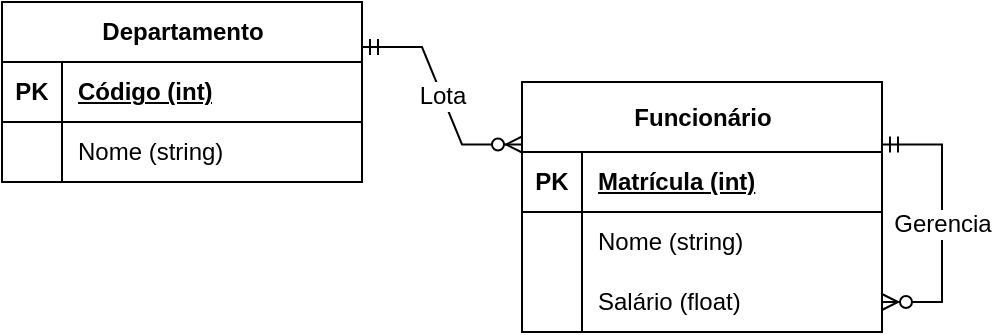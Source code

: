 <mxfile version="21.7.2" type="github">
  <diagram name="Página-1" id="6cImOYo7fVF2NgLIT1CQ">
    <mxGraphModel dx="600" dy="293" grid="1" gridSize="10" guides="1" tooltips="1" connect="1" arrows="1" fold="1" page="1" pageScale="1" pageWidth="827" pageHeight="1169" math="0" shadow="0">
      <root>
        <mxCell id="0" />
        <mxCell id="1" parent="0" />
        <mxCell id="A6xJhUAZnEzUKwPFaozG-1" value="Departamento" style="shape=table;startSize=30;container=1;collapsible=1;childLayout=tableLayout;fixedRows=1;rowLines=0;fontStyle=1;align=center;resizeLast=1;html=1;" vertex="1" parent="1">
          <mxGeometry x="100" y="160" width="180" height="90" as="geometry" />
        </mxCell>
        <mxCell id="A6xJhUAZnEzUKwPFaozG-2" value="" style="shape=tableRow;horizontal=0;startSize=0;swimlaneHead=0;swimlaneBody=0;fillColor=none;collapsible=0;dropTarget=0;points=[[0,0.5],[1,0.5]];portConstraint=eastwest;top=0;left=0;right=0;bottom=1;" vertex="1" parent="A6xJhUAZnEzUKwPFaozG-1">
          <mxGeometry y="30" width="180" height="30" as="geometry" />
        </mxCell>
        <mxCell id="A6xJhUAZnEzUKwPFaozG-3" value="PK" style="shape=partialRectangle;connectable=0;fillColor=none;top=0;left=0;bottom=0;right=0;fontStyle=1;overflow=hidden;whiteSpace=wrap;html=1;" vertex="1" parent="A6xJhUAZnEzUKwPFaozG-2">
          <mxGeometry width="30" height="30" as="geometry">
            <mxRectangle width="30" height="30" as="alternateBounds" />
          </mxGeometry>
        </mxCell>
        <mxCell id="A6xJhUAZnEzUKwPFaozG-4" value="Código (int)" style="shape=partialRectangle;connectable=0;fillColor=none;top=0;left=0;bottom=0;right=0;align=left;spacingLeft=6;fontStyle=5;overflow=hidden;whiteSpace=wrap;html=1;" vertex="1" parent="A6xJhUAZnEzUKwPFaozG-2">
          <mxGeometry x="30" width="150" height="30" as="geometry">
            <mxRectangle width="150" height="30" as="alternateBounds" />
          </mxGeometry>
        </mxCell>
        <mxCell id="A6xJhUAZnEzUKwPFaozG-5" value="" style="shape=tableRow;horizontal=0;startSize=0;swimlaneHead=0;swimlaneBody=0;fillColor=none;collapsible=0;dropTarget=0;points=[[0,0.5],[1,0.5]];portConstraint=eastwest;top=0;left=0;right=0;bottom=0;" vertex="1" parent="A6xJhUAZnEzUKwPFaozG-1">
          <mxGeometry y="60" width="180" height="30" as="geometry" />
        </mxCell>
        <mxCell id="A6xJhUAZnEzUKwPFaozG-6" value="" style="shape=partialRectangle;connectable=0;fillColor=none;top=0;left=0;bottom=0;right=0;editable=1;overflow=hidden;whiteSpace=wrap;html=1;" vertex="1" parent="A6xJhUAZnEzUKwPFaozG-5">
          <mxGeometry width="30" height="30" as="geometry">
            <mxRectangle width="30" height="30" as="alternateBounds" />
          </mxGeometry>
        </mxCell>
        <mxCell id="A6xJhUAZnEzUKwPFaozG-7" value="Nome (string)" style="shape=partialRectangle;connectable=0;fillColor=none;top=0;left=0;bottom=0;right=0;align=left;spacingLeft=6;overflow=hidden;whiteSpace=wrap;html=1;" vertex="1" parent="A6xJhUAZnEzUKwPFaozG-5">
          <mxGeometry x="30" width="150" height="30" as="geometry">
            <mxRectangle width="150" height="30" as="alternateBounds" />
          </mxGeometry>
        </mxCell>
        <mxCell id="A6xJhUAZnEzUKwPFaozG-14" value="Funcionário" style="shape=table;startSize=35;container=1;collapsible=1;childLayout=tableLayout;fixedRows=1;rowLines=0;fontStyle=1;align=center;resizeLast=1;html=1;" vertex="1" parent="1">
          <mxGeometry x="360" y="200" width="180" height="125" as="geometry">
            <mxRectangle x="360" y="200" width="110" height="35" as="alternateBounds" />
          </mxGeometry>
        </mxCell>
        <mxCell id="A6xJhUAZnEzUKwPFaozG-15" value="" style="shape=tableRow;horizontal=0;startSize=0;swimlaneHead=0;swimlaneBody=0;fillColor=none;collapsible=0;dropTarget=0;points=[[0,0.5],[1,0.5]];portConstraint=eastwest;top=0;left=0;right=0;bottom=1;" vertex="1" parent="A6xJhUAZnEzUKwPFaozG-14">
          <mxGeometry y="35" width="180" height="30" as="geometry" />
        </mxCell>
        <mxCell id="A6xJhUAZnEzUKwPFaozG-16" value="PK" style="shape=partialRectangle;connectable=0;fillColor=none;top=0;left=0;bottom=0;right=0;fontStyle=1;overflow=hidden;whiteSpace=wrap;html=1;" vertex="1" parent="A6xJhUAZnEzUKwPFaozG-15">
          <mxGeometry width="30" height="30" as="geometry">
            <mxRectangle width="30" height="30" as="alternateBounds" />
          </mxGeometry>
        </mxCell>
        <mxCell id="A6xJhUAZnEzUKwPFaozG-17" value="Matrícula (int)" style="shape=partialRectangle;connectable=0;fillColor=none;top=0;left=0;bottom=0;right=0;align=left;spacingLeft=6;fontStyle=5;overflow=hidden;whiteSpace=wrap;html=1;" vertex="1" parent="A6xJhUAZnEzUKwPFaozG-15">
          <mxGeometry x="30" width="150" height="30" as="geometry">
            <mxRectangle width="150" height="30" as="alternateBounds" />
          </mxGeometry>
        </mxCell>
        <mxCell id="A6xJhUAZnEzUKwPFaozG-18" value="" style="shape=tableRow;horizontal=0;startSize=0;swimlaneHead=0;swimlaneBody=0;fillColor=none;collapsible=0;dropTarget=0;points=[[0,0.5],[1,0.5]];portConstraint=eastwest;top=0;left=0;right=0;bottom=0;" vertex="1" parent="A6xJhUAZnEzUKwPFaozG-14">
          <mxGeometry y="65" width="180" height="30" as="geometry" />
        </mxCell>
        <mxCell id="A6xJhUAZnEzUKwPFaozG-19" value="" style="shape=partialRectangle;connectable=0;fillColor=none;top=0;left=0;bottom=0;right=0;editable=1;overflow=hidden;whiteSpace=wrap;html=1;" vertex="1" parent="A6xJhUAZnEzUKwPFaozG-18">
          <mxGeometry width="30" height="30" as="geometry">
            <mxRectangle width="30" height="30" as="alternateBounds" />
          </mxGeometry>
        </mxCell>
        <mxCell id="A6xJhUAZnEzUKwPFaozG-20" value="Nome (string)" style="shape=partialRectangle;connectable=0;fillColor=none;top=0;left=0;bottom=0;right=0;align=left;spacingLeft=6;overflow=hidden;whiteSpace=wrap;html=1;" vertex="1" parent="A6xJhUAZnEzUKwPFaozG-18">
          <mxGeometry x="30" width="150" height="30" as="geometry">
            <mxRectangle width="150" height="30" as="alternateBounds" />
          </mxGeometry>
        </mxCell>
        <mxCell id="A6xJhUAZnEzUKwPFaozG-21" value="" style="shape=tableRow;horizontal=0;startSize=0;swimlaneHead=0;swimlaneBody=0;fillColor=none;collapsible=0;dropTarget=0;points=[[0,0.5],[1,0.5]];portConstraint=eastwest;top=0;left=0;right=0;bottom=0;" vertex="1" parent="A6xJhUAZnEzUKwPFaozG-14">
          <mxGeometry y="95" width="180" height="30" as="geometry" />
        </mxCell>
        <mxCell id="A6xJhUAZnEzUKwPFaozG-22" value="" style="shape=partialRectangle;connectable=0;fillColor=none;top=0;left=0;bottom=0;right=0;editable=1;overflow=hidden;whiteSpace=wrap;html=1;" vertex="1" parent="A6xJhUAZnEzUKwPFaozG-21">
          <mxGeometry width="30" height="30" as="geometry">
            <mxRectangle width="30" height="30" as="alternateBounds" />
          </mxGeometry>
        </mxCell>
        <mxCell id="A6xJhUAZnEzUKwPFaozG-23" value="Salário (float)" style="shape=partialRectangle;connectable=0;fillColor=none;top=0;left=0;bottom=0;right=0;align=left;spacingLeft=6;overflow=hidden;whiteSpace=wrap;html=1;" vertex="1" parent="A6xJhUAZnEzUKwPFaozG-21">
          <mxGeometry x="30" width="150" height="30" as="geometry">
            <mxRectangle width="150" height="30" as="alternateBounds" />
          </mxGeometry>
        </mxCell>
        <mxCell id="A6xJhUAZnEzUKwPFaozG-30" value="Gerencia" style="edgeStyle=entityRelationEdgeStyle;fontSize=12;html=1;endArrow=ERzeroToMany;startArrow=ERmandOne;rounded=0;exitX=1;exitY=0.25;exitDx=0;exitDy=0;entryX=1;entryY=0.5;entryDx=0;entryDy=0;" edge="1" parent="A6xJhUAZnEzUKwPFaozG-14" source="A6xJhUAZnEzUKwPFaozG-14" target="A6xJhUAZnEzUKwPFaozG-21">
          <mxGeometry width="100" height="100" relative="1" as="geometry">
            <mxPoint x="240" y="90" as="sourcePoint" />
            <mxPoint x="340" y="-10" as="targetPoint" />
          </mxGeometry>
        </mxCell>
        <mxCell id="A6xJhUAZnEzUKwPFaozG-29" value="Lota" style="edgeStyle=entityRelationEdgeStyle;fontSize=12;html=1;endArrow=ERzeroToMany;startArrow=ERmandOne;rounded=0;exitX=1;exitY=0.25;exitDx=0;exitDy=0;entryX=0;entryY=0.25;entryDx=0;entryDy=0;" edge="1" parent="1" source="A6xJhUAZnEzUKwPFaozG-1" target="A6xJhUAZnEzUKwPFaozG-14">
          <mxGeometry width="100" height="100" relative="1" as="geometry">
            <mxPoint x="150" y="420" as="sourcePoint" />
            <mxPoint x="250" y="320" as="targetPoint" />
          </mxGeometry>
        </mxCell>
      </root>
    </mxGraphModel>
  </diagram>
</mxfile>
